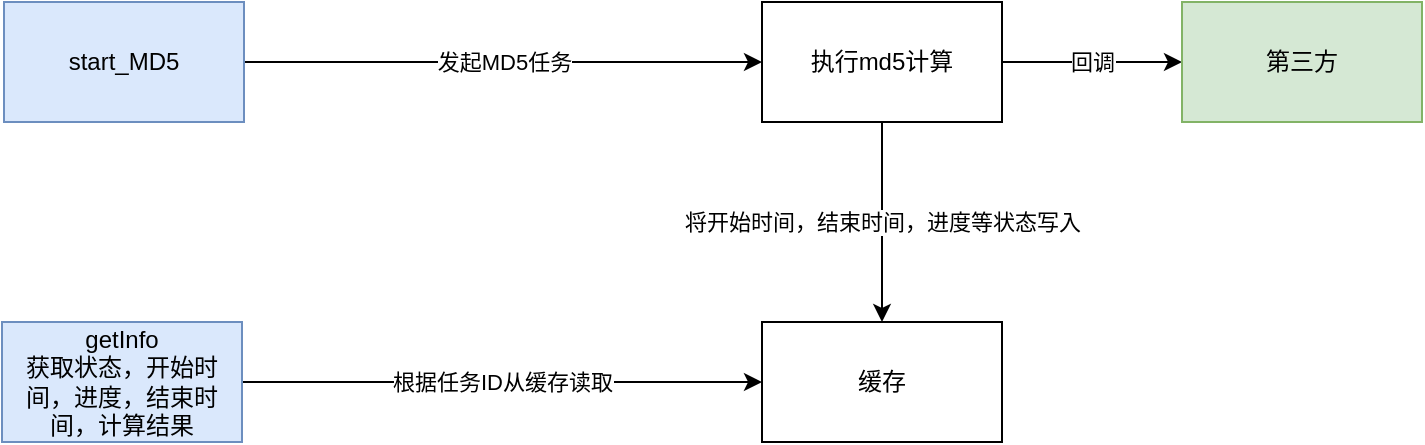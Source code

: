 <mxfile version="14.1.9" type="github" pages="3">
  <diagram id="vZh9OYVmvURLcyZ7zChU" name="MD5执行端">
    <mxGraphModel dx="1381" dy="890" grid="1" gridSize="10" guides="1" tooltips="1" connect="1" arrows="1" fold="1" page="1" pageScale="1" pageWidth="827" pageHeight="1169" math="0" shadow="0">
      <root>
        <mxCell id="0" />
        <mxCell id="1" parent="0" />
        <mxCell id="xCJOUk_nlppZlGT4sAmL-4" value="发起MD5任务" style="edgeStyle=orthogonalEdgeStyle;rounded=0;orthogonalLoop=1;jettySize=auto;html=1;entryX=0;entryY=0.5;entryDx=0;entryDy=0;" edge="1" parent="1" source="xCJOUk_nlppZlGT4sAmL-1" target="xCJOUk_nlppZlGT4sAmL-5">
          <mxGeometry relative="1" as="geometry">
            <mxPoint x="405" y="140" as="targetPoint" />
          </mxGeometry>
        </mxCell>
        <mxCell id="xCJOUk_nlppZlGT4sAmL-1" value="start_MD5" style="rounded=0;whiteSpace=wrap;html=1;fillColor=#dae8fc;strokeColor=#6c8ebf;" vertex="1" parent="1">
          <mxGeometry x="71" y="70" width="120" height="60" as="geometry" />
        </mxCell>
        <mxCell id="xCJOUk_nlppZlGT4sAmL-9" value="根据任务ID从缓存读取" style="edgeStyle=orthogonalEdgeStyle;rounded=0;orthogonalLoop=1;jettySize=auto;html=1;" edge="1" parent="1" source="xCJOUk_nlppZlGT4sAmL-2" target="xCJOUk_nlppZlGT4sAmL-7">
          <mxGeometry relative="1" as="geometry" />
        </mxCell>
        <mxCell id="xCJOUk_nlppZlGT4sAmL-2" value="getInfo&lt;br&gt;获取状态，开始时间，进度，结束时间，计算结果" style="rounded=0;whiteSpace=wrap;html=1;fillColor=#dae8fc;strokeColor=#6c8ebf;" vertex="1" parent="1">
          <mxGeometry x="70" y="230" width="120" height="60" as="geometry" />
        </mxCell>
        <mxCell id="xCJOUk_nlppZlGT4sAmL-8" value="将开始时间，结束时间，进度等状态写入" style="edgeStyle=orthogonalEdgeStyle;rounded=0;orthogonalLoop=1;jettySize=auto;html=1;entryX=0.5;entryY=0;entryDx=0;entryDy=0;" edge="1" parent="1" source="xCJOUk_nlppZlGT4sAmL-5" target="xCJOUk_nlppZlGT4sAmL-7">
          <mxGeometry relative="1" as="geometry" />
        </mxCell>
        <mxCell id="xvb4MUw1szfaOKgbHXFY-2" value="回调" style="edgeStyle=orthogonalEdgeStyle;rounded=0;orthogonalLoop=1;jettySize=auto;html=1;" edge="1" parent="1" source="xCJOUk_nlppZlGT4sAmL-5" target="xvb4MUw1szfaOKgbHXFY-1">
          <mxGeometry relative="1" as="geometry" />
        </mxCell>
        <mxCell id="xCJOUk_nlppZlGT4sAmL-5" value="执行md5计算" style="rounded=0;whiteSpace=wrap;html=1;" vertex="1" parent="1">
          <mxGeometry x="450" y="70" width="120" height="60" as="geometry" />
        </mxCell>
        <mxCell id="xCJOUk_nlppZlGT4sAmL-7" value="缓存" style="rounded=0;whiteSpace=wrap;html=1;" vertex="1" parent="1">
          <mxGeometry x="450" y="230" width="120" height="60" as="geometry" />
        </mxCell>
        <mxCell id="xvb4MUw1szfaOKgbHXFY-1" value="第三方" style="rounded=0;whiteSpace=wrap;html=1;fillColor=#d5e8d4;strokeColor=#82b366;" vertex="1" parent="1">
          <mxGeometry x="660" y="70" width="120" height="60" as="geometry" />
        </mxCell>
      </root>
    </mxGraphModel>
  </diagram>
  <diagram id="CkjEr-vj1TwtATfTT5om" name="Page-2">
    <mxGraphModel dx="1381" dy="890" grid="1" gridSize="10" guides="1" tooltips="1" connect="1" arrows="1" fold="1" page="1" pageScale="1" pageWidth="827" pageHeight="1169" math="0" shadow="0">
      <root>
        <mxCell id="pD-obUyEzkE79_Fu9p86-0" />
        <mxCell id="pD-obUyEzkE79_Fu9p86-1" parent="pD-obUyEzkE79_Fu9p86-0" />
        <mxCell id="BkSrPA6vsREYZLOBG8kc-0" value="创建MD5任务" style="rounded=0;whiteSpace=wrap;html=1;fillColor=#dae8fc;strokeColor=#6c8ebf;" vertex="1" parent="pD-obUyEzkE79_Fu9p86-1">
          <mxGeometry x="120" y="100" width="120" height="60" as="geometry" />
        </mxCell>
      </root>
    </mxGraphModel>
  </diagram>
  <diagram id="fqGaz1YixJYyGbtJA_QN" name="测试模块">
    <mxGraphModel dx="1381" dy="890" grid="1" gridSize="10" guides="1" tooltips="1" connect="1" arrows="1" fold="1" page="1" pageScale="1" pageWidth="827" pageHeight="1169" math="0" shadow="0">
      <root>
        <mxCell id="_oThMeBDkMpjmNqSBP6x-0" />
        <mxCell id="_oThMeBDkMpjmNqSBP6x-1" parent="_oThMeBDkMpjmNqSBP6x-0" />
        <mxCell id="_oThMeBDkMpjmNqSBP6x-5" value="" style="edgeStyle=orthogonalEdgeStyle;rounded=0;orthogonalLoop=1;jettySize=auto;html=1;entryX=0;entryY=0.5;entryDx=0;entryDy=0;" edge="1" parent="_oThMeBDkMpjmNqSBP6x-1" source="_oThMeBDkMpjmNqSBP6x-2" target="_oThMeBDkMpjmNqSBP6x-4">
          <mxGeometry relative="1" as="geometry">
            <mxPoint x="270" y="400" as="targetPoint" />
            <Array as="points">
              <mxPoint x="160" y="400" />
            </Array>
          </mxGeometry>
        </mxCell>
        <mxCell id="_oThMeBDkMpjmNqSBP6x-2" value="发起任务" style="rounded=0;whiteSpace=wrap;html=1;fillColor=#dae8fc;strokeColor=#6c8ebf;" vertex="1" parent="_oThMeBDkMpjmNqSBP6x-1">
          <mxGeometry x="110" y="220" width="120" height="60" as="geometry" />
        </mxCell>
        <mxCell id="_oThMeBDkMpjmNqSBP6x-13" value="根据ID查询任务状态" style="edgeStyle=orthogonalEdgeStyle;rounded=0;orthogonalLoop=1;jettySize=auto;html=1;" edge="1" parent="_oThMeBDkMpjmNqSBP6x-1" source="_oThMeBDkMpjmNqSBP6x-3" target="_oThMeBDkMpjmNqSBP6x-4">
          <mxGeometry relative="1" as="geometry" />
        </mxCell>
        <mxCell id="_oThMeBDkMpjmNqSBP6x-3" value="查询任务&lt;br&gt;map+thread" style="rounded=0;whiteSpace=wrap;html=1;" vertex="1" parent="_oThMeBDkMpjmNqSBP6x-1">
          <mxGeometry x="280" y="40" width="210" height="110" as="geometry" />
        </mxCell>
        <mxCell id="_oThMeBDkMpjmNqSBP6x-9" value="md5计算结束回调" style="edgeStyle=orthogonalEdgeStyle;rounded=0;orthogonalLoop=1;jettySize=auto;html=1;exitX=1;exitY=0.5;exitDx=0;exitDy=0;" edge="1" parent="_oThMeBDkMpjmNqSBP6x-1" source="_oThMeBDkMpjmNqSBP6x-4" target="_oThMeBDkMpjmNqSBP6x-6">
          <mxGeometry relative="1" as="geometry">
            <Array as="points">
              <mxPoint x="620" y="400" />
            </Array>
          </mxGeometry>
        </mxCell>
        <mxCell id="_oThMeBDkMpjmNqSBP6x-14" value="&lt;span style=&quot;color: rgb(0 , 0 , 0) ; font-family: &amp;#34;helvetica&amp;#34; ; font-size: 11px ; font-style: normal ; font-weight: 400 ; letter-spacing: normal ; text-align: center ; text-indent: 0px ; text-transform: none ; word-spacing: 0px ; background-color: rgb(255 , 255 , 255) ; display: inline ; float: none&quot;&gt;管理端返回任务ID&lt;/span&gt;" style="edgeStyle=orthogonalEdgeStyle;rounded=0;orthogonalLoop=1;jettySize=auto;html=1;exitX=0;exitY=0.25;exitDx=0;exitDy=0;" edge="1" parent="_oThMeBDkMpjmNqSBP6x-1" source="_oThMeBDkMpjmNqSBP6x-4" target="_oThMeBDkMpjmNqSBP6x-2">
          <mxGeometry relative="1" as="geometry">
            <Array as="points">
              <mxPoint x="260" y="385" />
              <mxPoint x="260" y="250" />
            </Array>
          </mxGeometry>
        </mxCell>
        <mxCell id="_oThMeBDkMpjmNqSBP6x-4" value="调用MD5管理端" style="rounded=0;whiteSpace=wrap;html=1;" vertex="1" parent="_oThMeBDkMpjmNqSBP6x-1">
          <mxGeometry x="325" y="370" width="120" height="60" as="geometry" />
        </mxCell>
        <mxCell id="_oThMeBDkMpjmNqSBP6x-10" value="更新Map" style="edgeStyle=orthogonalEdgeStyle;rounded=0;orthogonalLoop=1;jettySize=auto;html=1;exitX=0.5;exitY=0;exitDx=0;exitDy=0;" edge="1" parent="_oThMeBDkMpjmNqSBP6x-1" source="_oThMeBDkMpjmNqSBP6x-6">
          <mxGeometry relative="1" as="geometry">
            <mxPoint x="490" y="105" as="targetPoint" />
            <Array as="points">
              <mxPoint x="620" y="105" />
            </Array>
          </mxGeometry>
        </mxCell>
        <mxCell id="_oThMeBDkMpjmNqSBP6x-6" value="回调接口" style="rounded=0;whiteSpace=wrap;html=1;fillColor=#dae8fc;strokeColor=#6c8ebf;" vertex="1" parent="_oThMeBDkMpjmNqSBP6x-1">
          <mxGeometry x="560" y="220" width="120" height="60" as="geometry" />
        </mxCell>
        <mxCell id="_oThMeBDkMpjmNqSBP6x-8" style="edgeStyle=orthogonalEdgeStyle;rounded=0;orthogonalLoop=1;jettySize=auto;html=1;entryX=0.417;entryY=-0.033;entryDx=0;entryDy=0;entryPerimeter=0;exitX=0.5;exitY=1;exitDx=0;exitDy=0;" edge="1" parent="_oThMeBDkMpjmNqSBP6x-1" source="_oThMeBDkMpjmNqSBP6x-7" target="_oThMeBDkMpjmNqSBP6x-2">
          <mxGeometry relative="1" as="geometry">
            <Array as="points">
              <mxPoint x="160" y="110" />
            </Array>
          </mxGeometry>
        </mxCell>
        <mxCell id="_oThMeBDkMpjmNqSBP6x-7" value="postman" style="rounded=0;whiteSpace=wrap;html=1;fillColor=#e1d5e7;strokeColor=#9673a6;" vertex="1" parent="_oThMeBDkMpjmNqSBP6x-1">
          <mxGeometry x="100" y="50" width="120" height="60" as="geometry" />
        </mxCell>
      </root>
    </mxGraphModel>
  </diagram>
</mxfile>
